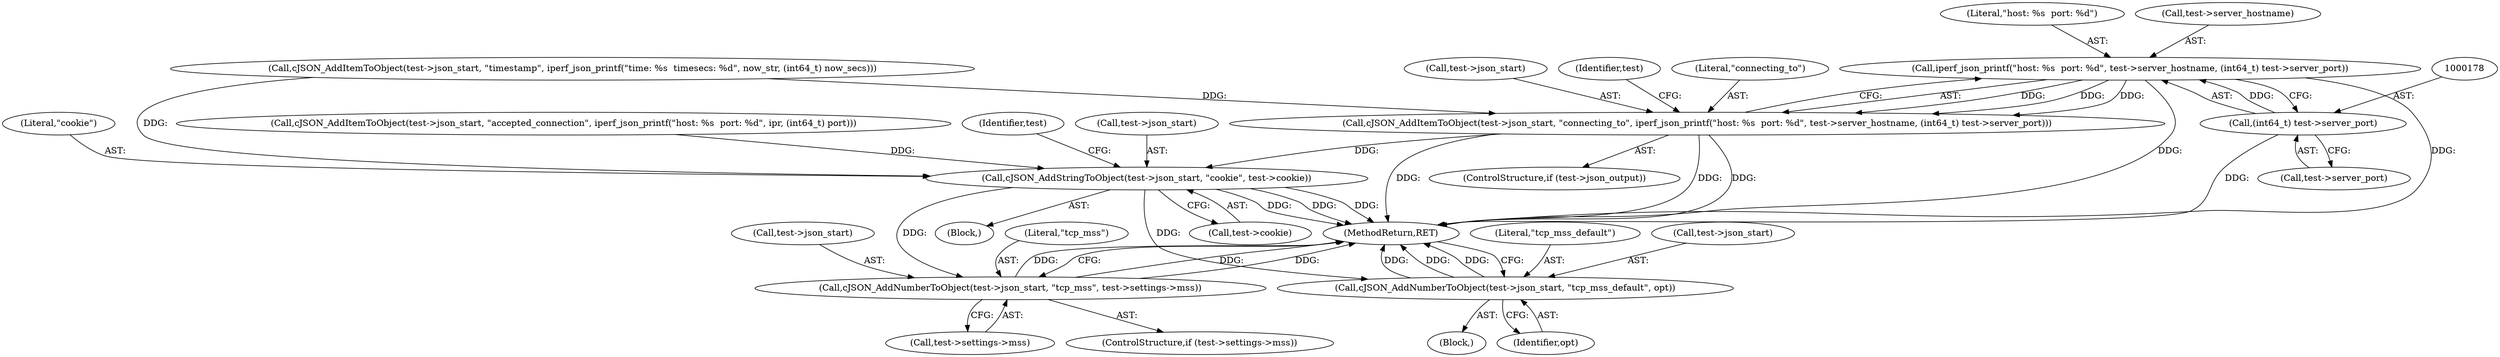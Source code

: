 digraph "0_iperf_91f2fa59e8ed80dfbf400add0164ee0e508e412a_49@pointer" {
"1000172" [label="(Call,iperf_json_printf(\"host: %s  port: %d\", test->server_hostname, (int64_t) test->server_port))"];
"1000177" [label="(Call,(int64_t) test->server_port)"];
"1000167" [label="(Call,cJSON_AddItemToObject(test->json_start, \"connecting_to\", iperf_json_printf(\"host: %s  port: %d\", test->server_hostname, (int64_t) test->server_port)))"];
"1000299" [label="(Call,cJSON_AddStringToObject(test->json_start, \"cookie\", test->cookie))"];
"1000322" [label="(Call,cJSON_AddNumberToObject(test->json_start, \"tcp_mss\", test->settings->mss))"];
"1000348" [label="(Call,cJSON_AddNumberToObject(test->json_start, \"tcp_mss_default\", opt))"];
"1000173" [label="(Literal,\"host: %s  port: %d\")"];
"1000299" [label="(Call,cJSON_AddStringToObject(test->json_start, \"cookie\", test->cookie))"];
"1000177" [label="(Call,(int64_t) test->server_port)"];
"1000409" [label="(MethodReturn,RET)"];
"1000348" [label="(Call,cJSON_AddNumberToObject(test->json_start, \"tcp_mss_default\", opt))"];
"1000168" [label="(Call,test->json_start)"];
"1000277" [label="(Call,cJSON_AddItemToObject(test->json_start, \"accepted_connection\", iperf_json_printf(\"host: %s  port: %d\", ipr, (int64_t) port)))"];
"1000296" [label="(Identifier,test)"];
"1000333" [label="(Block,)"];
"1000174" [label="(Call,test->server_hostname)"];
"1000171" [label="(Literal,\"connecting_to\")"];
"1000327" [label="(Call,test->settings->mss)"];
"1000311" [label="(Identifier,test)"];
"1000323" [label="(Call,test->json_start)"];
"1000326" [label="(Literal,\"tcp_mss\")"];
"1000352" [label="(Literal,\"tcp_mss_default\")"];
"1000298" [label="(Block,)"];
"1000349" [label="(Call,test->json_start)"];
"1000163" [label="(ControlStructure,if (test->json_output))"];
"1000300" [label="(Call,test->json_start)"];
"1000303" [label="(Literal,\"cookie\")"];
"1000304" [label="(Call,test->cookie)"];
"1000172" [label="(Call,iperf_json_printf(\"host: %s  port: %d\", test->server_hostname, (int64_t) test->server_port))"];
"1000353" [label="(Identifier,opt)"];
"1000179" [label="(Call,test->server_port)"];
"1000322" [label="(Call,cJSON_AddNumberToObject(test->json_start, \"tcp_mss\", test->settings->mss))"];
"1000316" [label="(ControlStructure,if (test->settings->mss))"];
"1000167" [label="(Call,cJSON_AddItemToObject(test->json_start, \"connecting_to\", iperf_json_printf(\"host: %s  port: %d\", test->server_hostname, (int64_t) test->server_port)))"];
"1000136" [label="(Call,cJSON_AddItemToObject(test->json_start, \"timestamp\", iperf_json_printf(\"time: %s  timesecs: %d\", now_str, (int64_t) now_secs)))"];
"1000172" -> "1000167"  [label="AST: "];
"1000172" -> "1000177"  [label="CFG: "];
"1000173" -> "1000172"  [label="AST: "];
"1000174" -> "1000172"  [label="AST: "];
"1000177" -> "1000172"  [label="AST: "];
"1000167" -> "1000172"  [label="CFG: "];
"1000172" -> "1000409"  [label="DDG: "];
"1000172" -> "1000409"  [label="DDG: "];
"1000172" -> "1000167"  [label="DDG: "];
"1000172" -> "1000167"  [label="DDG: "];
"1000172" -> "1000167"  [label="DDG: "];
"1000177" -> "1000172"  [label="DDG: "];
"1000177" -> "1000179"  [label="CFG: "];
"1000178" -> "1000177"  [label="AST: "];
"1000179" -> "1000177"  [label="AST: "];
"1000177" -> "1000409"  [label="DDG: "];
"1000167" -> "1000163"  [label="AST: "];
"1000168" -> "1000167"  [label="AST: "];
"1000171" -> "1000167"  [label="AST: "];
"1000296" -> "1000167"  [label="CFG: "];
"1000167" -> "1000409"  [label="DDG: "];
"1000167" -> "1000409"  [label="DDG: "];
"1000167" -> "1000409"  [label="DDG: "];
"1000136" -> "1000167"  [label="DDG: "];
"1000167" -> "1000299"  [label="DDG: "];
"1000299" -> "1000298"  [label="AST: "];
"1000299" -> "1000304"  [label="CFG: "];
"1000300" -> "1000299"  [label="AST: "];
"1000303" -> "1000299"  [label="AST: "];
"1000304" -> "1000299"  [label="AST: "];
"1000311" -> "1000299"  [label="CFG: "];
"1000299" -> "1000409"  [label="DDG: "];
"1000299" -> "1000409"  [label="DDG: "];
"1000299" -> "1000409"  [label="DDG: "];
"1000277" -> "1000299"  [label="DDG: "];
"1000136" -> "1000299"  [label="DDG: "];
"1000299" -> "1000322"  [label="DDG: "];
"1000299" -> "1000348"  [label="DDG: "];
"1000322" -> "1000316"  [label="AST: "];
"1000322" -> "1000327"  [label="CFG: "];
"1000323" -> "1000322"  [label="AST: "];
"1000326" -> "1000322"  [label="AST: "];
"1000327" -> "1000322"  [label="AST: "];
"1000409" -> "1000322"  [label="CFG: "];
"1000322" -> "1000409"  [label="DDG: "];
"1000322" -> "1000409"  [label="DDG: "];
"1000322" -> "1000409"  [label="DDG: "];
"1000348" -> "1000333"  [label="AST: "];
"1000348" -> "1000353"  [label="CFG: "];
"1000349" -> "1000348"  [label="AST: "];
"1000352" -> "1000348"  [label="AST: "];
"1000353" -> "1000348"  [label="AST: "];
"1000409" -> "1000348"  [label="CFG: "];
"1000348" -> "1000409"  [label="DDG: "];
"1000348" -> "1000409"  [label="DDG: "];
"1000348" -> "1000409"  [label="DDG: "];
}
